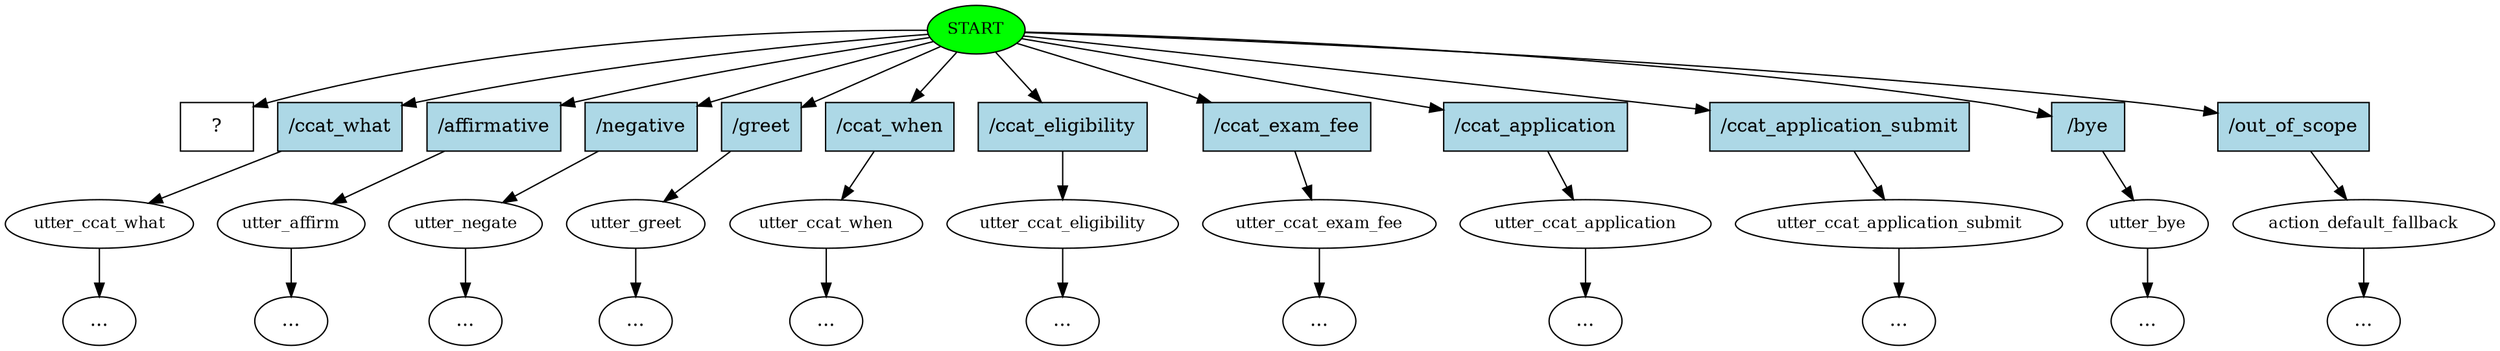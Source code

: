 digraph  {
0 [class="start active", fillcolor=green, fontsize=12, label=START, style=filled];
1 [class="", fontsize=12, label=utter_ccat_what];
2 [class="", fontsize=12, label=utter_affirm];
"-5" [class=ellipsis, label="..."];
4 [class="", fontsize=12, label=utter_negate];
"-6" [class=ellipsis, label="..."];
6 [class="", fontsize=12, label=utter_greet];
"-13" [class=ellipsis, label="..."];
"-14" [class=ellipsis, label="..."];
13 [class="", fontsize=12, label=utter_ccat_when];
"-15" [class=ellipsis, label="..."];
14 [class="", fontsize=12, label=utter_ccat_eligibility];
"-16" [class=ellipsis, label="..."];
15 [class="", fontsize=12, label=utter_ccat_exam_fee];
"-17" [class=ellipsis, label="..."];
16 [class="", fontsize=12, label=utter_ccat_application];
"-18" [class=ellipsis, label="..."];
17 [class="", fontsize=12, label=utter_ccat_application_submit];
"-19" [class=ellipsis, label="..."];
18 [class="", fontsize=12, label=utter_bye];
"-20" [class=ellipsis, label="..."];
19 [class="", fontsize=12, label=action_default_fallback];
"-21" [class=ellipsis, label="..."];
20 [class="intent dashed active", label="  ?  ", shape=rect];
21 [class=intent, fillcolor=lightblue, label="/ccat_what", shape=rect, style=filled];
22 [class=intent, fillcolor=lightblue, label="/affirmative", shape=rect, style=filled];
23 [class=intent, fillcolor=lightblue, label="/negative", shape=rect, style=filled];
24 [class=intent, fillcolor=lightblue, label="/greet", shape=rect, style=filled];
25 [class=intent, fillcolor=lightblue, label="/ccat_when", shape=rect, style=filled];
26 [class=intent, fillcolor=lightblue, label="/ccat_eligibility", shape=rect, style=filled];
27 [class=intent, fillcolor=lightblue, label="/ccat_exam_fee", shape=rect, style=filled];
28 [class=intent, fillcolor=lightblue, label="/ccat_application", shape=rect, style=filled];
29 [class=intent, fillcolor=lightblue, label="/ccat_application_submit", shape=rect, style=filled];
30 [class=intent, fillcolor=lightblue, label="/bye", shape=rect, style=filled];
31 [class=intent, fillcolor=lightblue, label="/out_of_scope", shape=rect, style=filled];
0 -> 20  [class=active, key=NONE, label=""];
0 -> 21  [class="", key=0];
0 -> 22  [class="", key=0];
0 -> 23  [class="", key=0];
0 -> 24  [class="", key=0];
0 -> 25  [class="", key=0];
0 -> 26  [class="", key=0];
0 -> 27  [class="", key=0];
0 -> 28  [class="", key=0];
0 -> 29  [class="", key=0];
0 -> 30  [class="", key=0];
0 -> 31  [class="", key=0];
1 -> "-14"  [class="", key=NONE, label=""];
2 -> "-5"  [class="", key=NONE, label=""];
4 -> "-6"  [class="", key=NONE, label=""];
6 -> "-13"  [class="", key=NONE, label=""];
13 -> "-15"  [class="", key=NONE, label=""];
14 -> "-16"  [class="", key=NONE, label=""];
15 -> "-17"  [class="", key=NONE, label=""];
16 -> "-18"  [class="", key=NONE, label=""];
17 -> "-19"  [class="", key=NONE, label=""];
18 -> "-20"  [class="", key=NONE, label=""];
19 -> "-21"  [class="", key=NONE, label=""];
21 -> 1  [class="", key=0];
22 -> 2  [class="", key=0];
23 -> 4  [class="", key=0];
24 -> 6  [class="", key=0];
25 -> 13  [class="", key=0];
26 -> 14  [class="", key=0];
27 -> 15  [class="", key=0];
28 -> 16  [class="", key=0];
29 -> 17  [class="", key=0];
30 -> 18  [class="", key=0];
31 -> 19  [class="", key=0];
}

